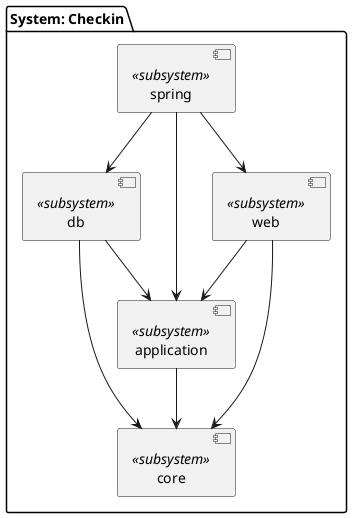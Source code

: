 @startuml
'https://plantuml.com/component-diagram


package "System: Checkin" {

  [application] <<subsystem>>
  [core] <<subsystem>>
  [db] <<subsystem>>
  [spring] <<subsystem>>
  [web] <<subsystem>>
}

[spring] --> [web]
[spring] --> [db]
[spring] --> [application]
[web] --> [core]
[web] --> [application]
[db] --> [core]
[db] --> [application]
[application] --> [core]
@enduml